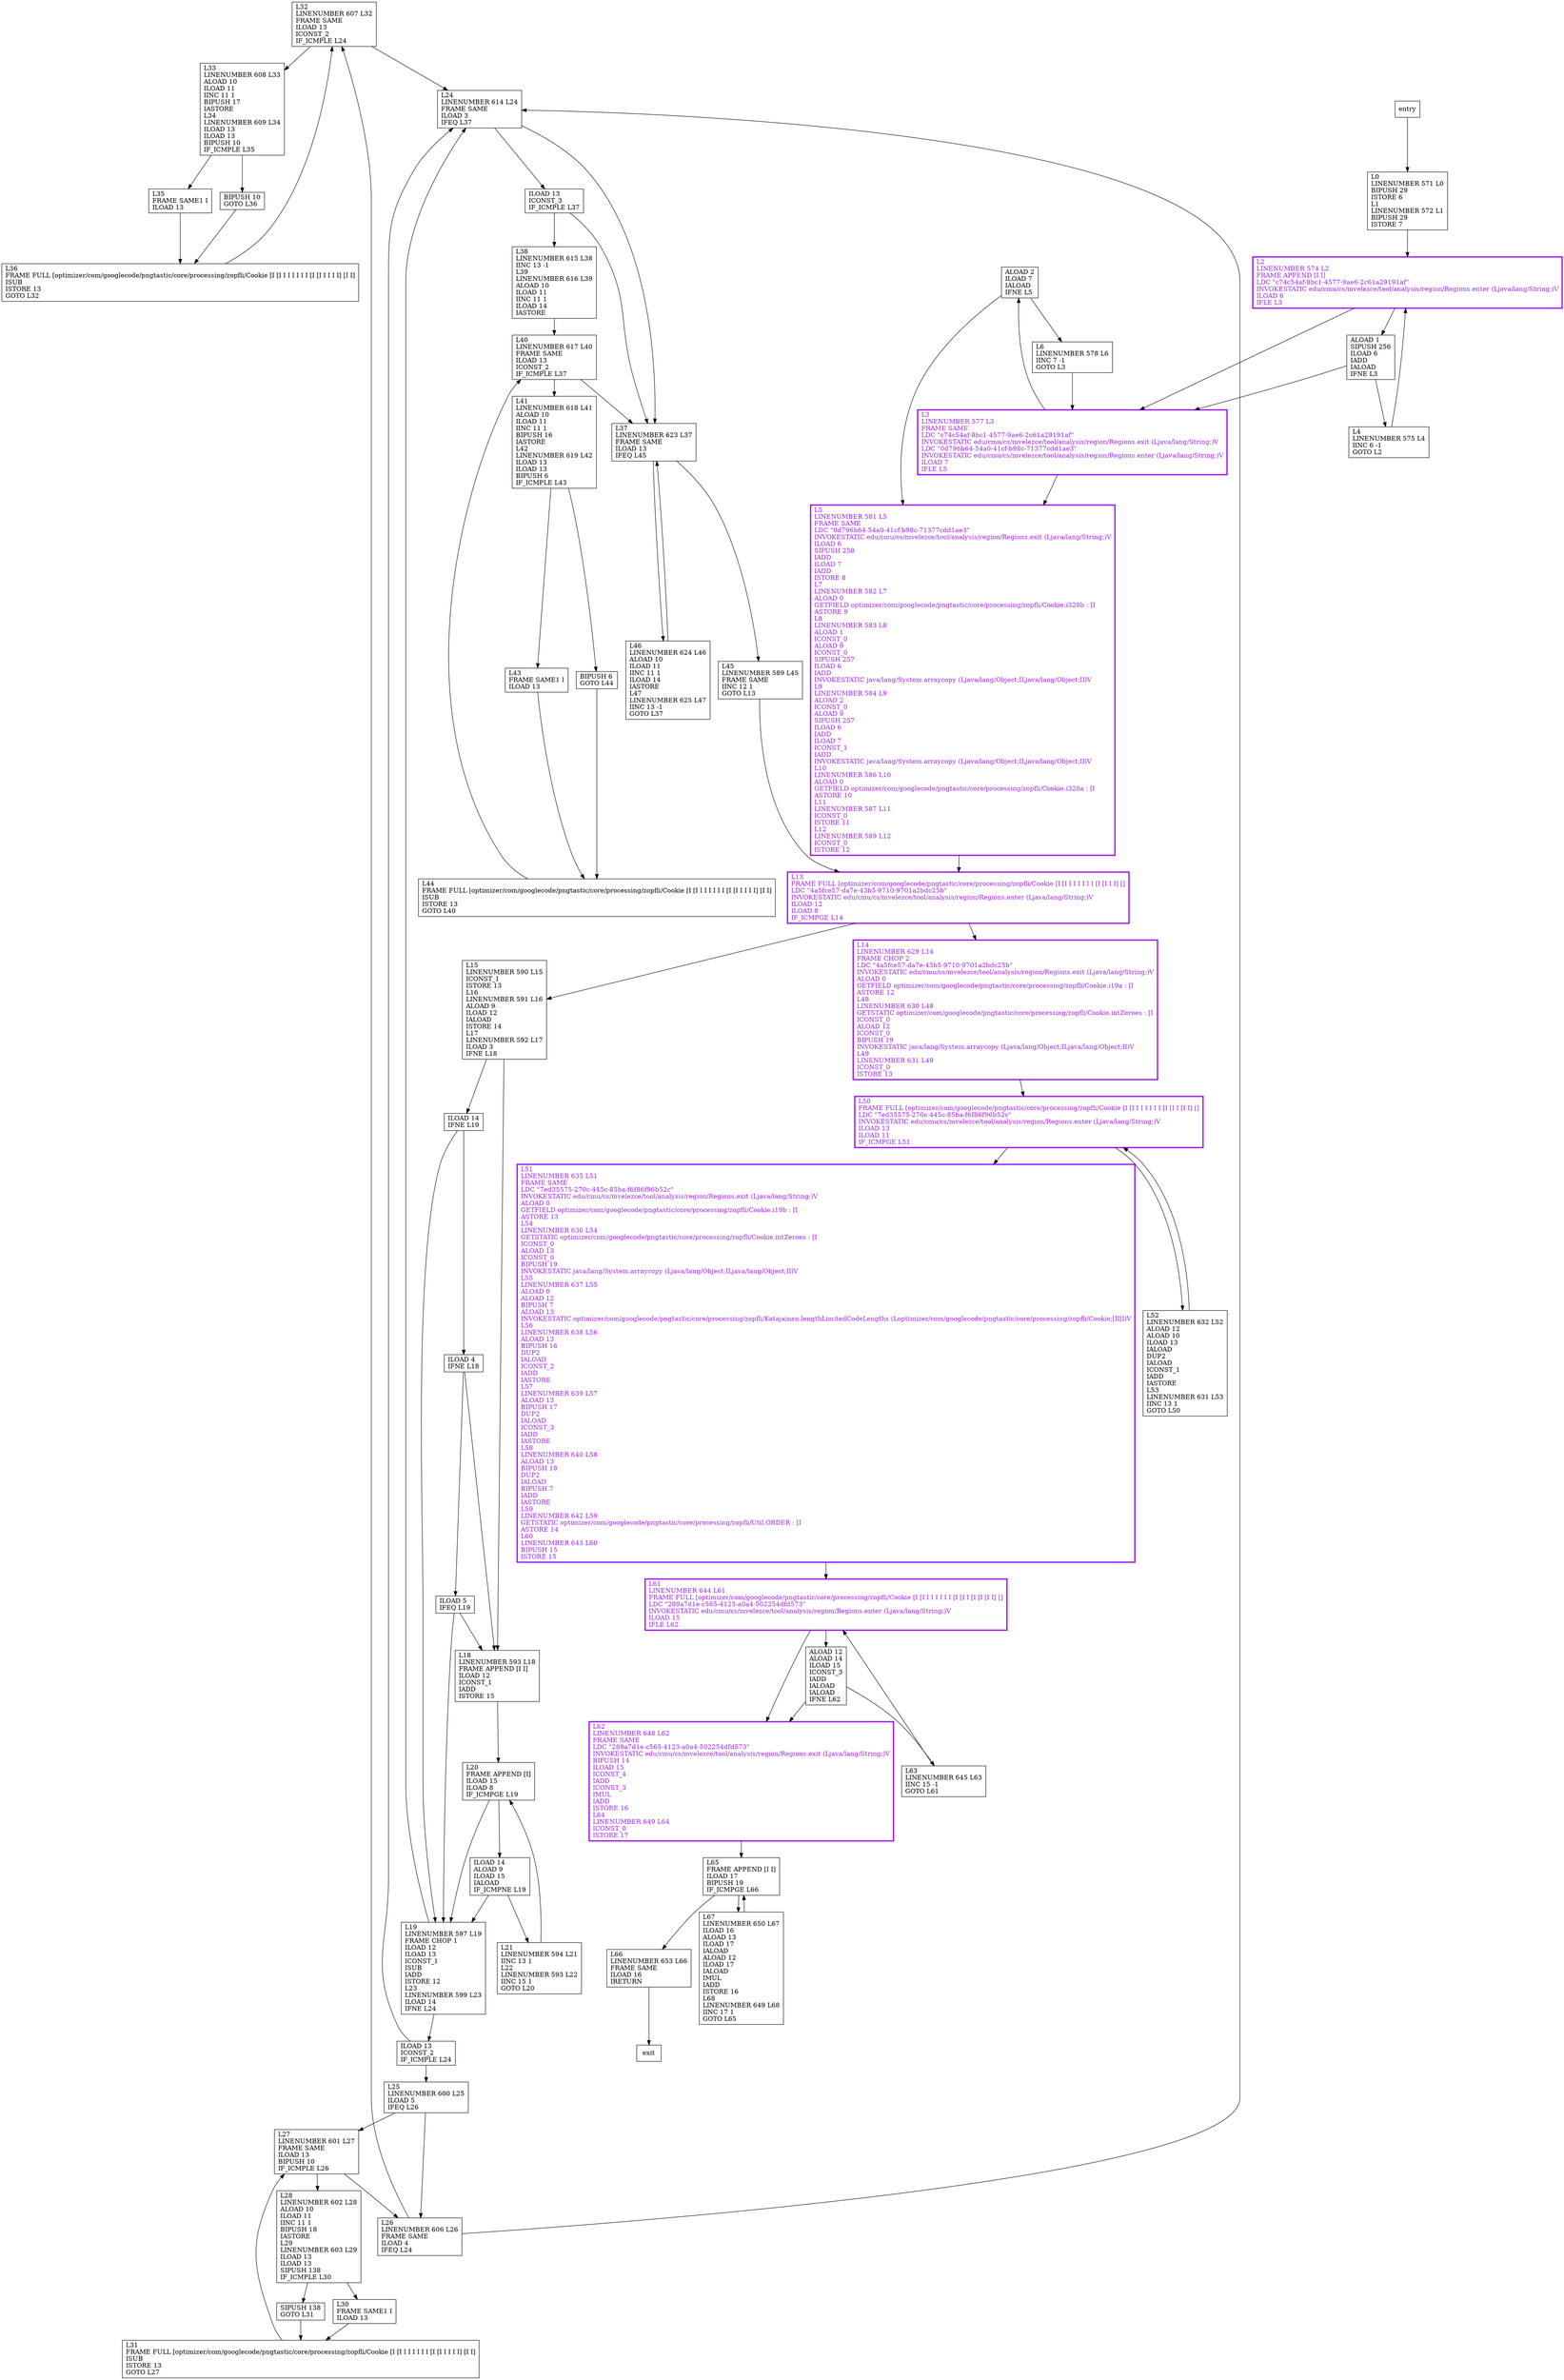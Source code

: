 digraph simulateEncodeTree {
node [shape=record];
1315038402 [label="L32\lLINENUMBER 607 L32\lFRAME SAME\lILOAD 13\lICONST_2\lIF_ICMPLE L24\l"];
1179093020 [label="L38\lLINENUMBER 615 L38\lIINC 13 -1\lL39\lLINENUMBER 616 L39\lALOAD 10\lILOAD 11\lIINC 11 1\lILOAD 14\lIASTORE\l"];
540811471 [label="ALOAD 12\lALOAD 14\lILOAD 15\lICONST_3\lIADD\lIALOAD\lIALOAD\lIFNE L62\l"];
1677590477 [label="ALOAD 2\lILOAD 7\lIALOAD\lIFNE L5\l"];
529949842 [label="L5\lLINENUMBER 581 L5\lFRAME SAME\lLDC \"0d796b64-54a0-41cf-b98c-71377cdd1ae3\"\lINVOKESTATIC edu/cmu/cs/mvelezce/tool/analysis/region/Regions.exit (Ljava/lang/String;)V\lILOAD 6\lSIPUSH 258\lIADD\lILOAD 7\lIADD\lISTORE 8\lL7\lLINENUMBER 582 L7\lALOAD 0\lGETFIELD optimizer/com/googlecode/pngtastic/core/processing/zopfli/Cookie.i320b : [I\lASTORE 9\lL8\lLINENUMBER 583 L8\lALOAD 1\lICONST_0\lALOAD 9\lICONST_0\lSIPUSH 257\lILOAD 6\lIADD\lINVOKESTATIC java/lang/System.arraycopy (Ljava/lang/Object;ILjava/lang/Object;II)V\lL9\lLINENUMBER 584 L9\lALOAD 2\lICONST_0\lALOAD 9\lSIPUSH 257\lILOAD 6\lIADD\lILOAD 7\lICONST_1\lIADD\lINVOKESTATIC java/lang/System.arraycopy (Ljava/lang/Object;ILjava/lang/Object;II)V\lL10\lLINENUMBER 586 L10\lALOAD 0\lGETFIELD optimizer/com/googlecode/pngtastic/core/processing/zopfli/Cookie.i320a : [I\lASTORE 10\lL11\lLINENUMBER 587 L11\lICONST_0\lISTORE 11\lL12\lLINENUMBER 589 L12\lICONST_0\lISTORE 12\l"];
895705623 [label="L27\lLINENUMBER 601 L27\lFRAME SAME\lILOAD 13\lBIPUSH 10\lIF_ICMPLE L26\l"];
1851241961 [label="L21\lLINENUMBER 594 L21\lIINC 13 1\lL22\lLINENUMBER 593 L22\lIINC 15 1\lGOTO L20\l"];
618696025 [label="ILOAD 13\lICONST_2\lIF_ICMPLE L24\l"];
2009591182 [label="L45\lLINENUMBER 589 L45\lFRAME SAME\lIINC 12 1\lGOTO L13\l"];
1948835427 [label="L6\lLINENUMBER 578 L6\lIINC 7 -1\lGOTO L3\l"];
1181191753 [label="L18\lLINENUMBER 593 L18\lFRAME APPEND [I I]\lILOAD 12\lICONST_1\lIADD\lISTORE 15\l"];
1372668833 [label="L37\lLINENUMBER 623 L37\lFRAME SAME\lILOAD 13\lIFEQ L45\l"];
1045397707 [label="L30\lFRAME SAME1 I\lILOAD 13\l"];
235195640 [label="L36\lFRAME FULL [optimizer/com/googlecode/pngtastic/core/processing/zopfli/Cookie [I [I I I I I I I [I [I I I I I] [I I]\lISUB\lISTORE 13\lGOTO L32\l"];
1352913142 [label="ILOAD 14\lALOAD 9\lILOAD 15\lIALOAD\lIF_ICMPNE L19\l"];
555136651 [label="L65\lFRAME APPEND [I I]\lILOAD 17\lBIPUSH 19\lIF_ICMPGE L66\l"];
564555077 [label="L2\lLINENUMBER 574 L2\lFRAME APPEND [I I]\lLDC \"c74c54af-8bc1-4577-9ae6-2c61a29191af\"\lINVOKESTATIC edu/cmu/cs/mvelezce/tool/analysis/region/Regions.enter (Ljava/lang/String;)V\lILOAD 6\lIFLE L3\l"];
745465688 [label="L51\lLINENUMBER 635 L51\lFRAME SAME\lLDC \"7ed35575-270c-445c-85ba-f6f86f96b52c\"\lINVOKESTATIC edu/cmu/cs/mvelezce/tool/analysis/region/Regions.exit (Ljava/lang/String;)V\lALOAD 0\lGETFIELD optimizer/com/googlecode/pngtastic/core/processing/zopfli/Cookie.i19b : [I\lASTORE 13\lL54\lLINENUMBER 636 L54\lGETSTATIC optimizer/com/googlecode/pngtastic/core/processing/zopfli/Cookie.intZeroes : [I\lICONST_0\lALOAD 13\lICONST_0\lBIPUSH 19\lINVOKESTATIC java/lang/System.arraycopy (Ljava/lang/Object;ILjava/lang/Object;II)V\lL55\lLINENUMBER 637 L55\lALOAD 0\lALOAD 12\lBIPUSH 7\lALOAD 13\lINVOKESTATIC optimizer/com/googlecode/pngtastic/core/processing/zopfli/Katajainen.lengthLimitedCodeLengths (Loptimizer/com/googlecode/pngtastic/core/processing/zopfli/Cookie;[II[I)V\lL56\lLINENUMBER 638 L56\lALOAD 13\lBIPUSH 16\lDUP2\lIALOAD\lICONST_2\lIADD\lIASTORE\lL57\lLINENUMBER 639 L57\lALOAD 13\lBIPUSH 17\lDUP2\lIALOAD\lICONST_3\lIADD\lIASTORE\lL58\lLINENUMBER 640 L58\lALOAD 13\lBIPUSH 18\lDUP2\lIALOAD\lBIPUSH 7\lIADD\lIASTORE\lL59\lLINENUMBER 642 L59\lGETSTATIC optimizer/com/googlecode/pngtastic/core/processing/zopfli/Util.ORDER : [I\lASTORE 14\lL60\lLINENUMBER 643 L60\lBIPUSH 15\lISTORE 15\l"];
1727420902 [label="L14\lLINENUMBER 629 L14\lFRAME CHOP 2\lLDC \"4a5fce57-da7e-43b5-9710-9701a2bdc25b\"\lINVOKESTATIC edu/cmu/cs/mvelezce/tool/analysis/region/Regions.exit (Ljava/lang/String;)V\lALOAD 0\lGETFIELD optimizer/com/googlecode/pngtastic/core/processing/zopfli/Cookie.i19a : [I\lASTORE 12\lL48\lLINENUMBER 630 L48\lGETSTATIC optimizer/com/googlecode/pngtastic/core/processing/zopfli/Cookie.intZeroes : [I\lICONST_0\lALOAD 12\lICONST_0\lBIPUSH 19\lINVOKESTATIC java/lang/System.arraycopy (Ljava/lang/Object;ILjava/lang/Object;II)V\lL49\lLINENUMBER 631 L49\lICONST_0\lISTORE 13\l"];
357153703 [label="L28\lLINENUMBER 602 L28\lALOAD 10\lILOAD 11\lIINC 11 1\lBIPUSH 18\lIASTORE\lL29\lLINENUMBER 603 L29\lILOAD 13\lILOAD 13\lSIPUSH 138\lIF_ICMPLE L30\l"];
438873841 [label="ILOAD 13\lICONST_3\lIF_ICMPLE L37\l"];
1263841085 [label="L50\lFRAME FULL [optimizer/com/googlecode/pngtastic/core/processing/zopfli/Cookie [I [I I I I I I I [I [I I [I I] []\lLDC \"7ed35575-270c-445c-85ba-f6f86f96b52c\"\lINVOKESTATIC edu/cmu/cs/mvelezce/tool/analysis/region/Regions.enter (Ljava/lang/String;)V\lILOAD 13\lILOAD 11\lIF_ICMPGE L51\l"];
1779090574 [label="L24\lLINENUMBER 614 L24\lFRAME SAME\lILOAD 3\lIFEQ L37\l"];
920632751 [label="L35\lFRAME SAME1 I\lILOAD 13\l"];
2075352262 [label="L62\lLINENUMBER 648 L62\lFRAME SAME\lLDC \"289a7d1e-c565-4123-a0a4-502254dfd573\"\lINVOKESTATIC edu/cmu/cs/mvelezce/tool/analysis/region/Regions.exit (Ljava/lang/String;)V\lBIPUSH 14\lILOAD 15\lICONST_4\lIADD\lICONST_3\lIMUL\lIADD\lISTORE 16\lL64\lLINENUMBER 649 L64\lICONST_0\lISTORE 17\l"];
714850447 [label="ILOAD 4\lIFNE L18\l"];
275150920 [label="L44\lFRAME FULL [optimizer/com/googlecode/pngtastic/core/processing/zopfli/Cookie [I [I I I I I I I [I [I I I I I] [I I]\lISUB\lISTORE 13\lGOTO L40\l"];
311788384 [label="L3\lLINENUMBER 577 L3\lFRAME SAME\lLDC \"c74c54af-8bc1-4577-9ae6-2c61a29191af\"\lINVOKESTATIC edu/cmu/cs/mvelezce/tool/analysis/region/Regions.exit (Ljava/lang/String;)V\lLDC \"0d796b64-54a0-41cf-b98c-71377cdd1ae3\"\lINVOKESTATIC edu/cmu/cs/mvelezce/tool/analysis/region/Regions.enter (Ljava/lang/String;)V\lILOAD 7\lIFLE L5\l"];
1723518396 [label="L13\lFRAME FULL [optimizer/com/googlecode/pngtastic/core/processing/zopfli/Cookie [I [I I I I I I I [I [I I I] []\lLDC \"4a5fce57-da7e-43b5-9710-9701a2bdc25b\"\lINVOKESTATIC edu/cmu/cs/mvelezce/tool/analysis/region/Regions.enter (Ljava/lang/String;)V\lILOAD 12\lILOAD 8\lIF_ICMPGE L14\l"];
208301085 [label="L33\lLINENUMBER 608 L33\lALOAD 10\lILOAD 11\lIINC 11 1\lBIPUSH 17\lIASTORE\lL34\lLINENUMBER 609 L34\lILOAD 13\lILOAD 13\lBIPUSH 10\lIF_ICMPLE L35\l"];
1155437763 [label="L61\lLINENUMBER 644 L61\lFRAME FULL [optimizer/com/googlecode/pngtastic/core/processing/zopfli/Cookie [I [I I I I I I I [I [I I [I [I [I I] []\lLDC \"289a7d1e-c565-4123-a0a4-502254dfd573\"\lINVOKESTATIC edu/cmu/cs/mvelezce/tool/analysis/region/Regions.enter (Ljava/lang/String;)V\lILOAD 15\lIFLE L62\l"];
1333945918 [label="BIPUSH 10\lGOTO L36\l"];
380494131 [label="L31\lFRAME FULL [optimizer/com/googlecode/pngtastic/core/processing/zopfli/Cookie [I [I I I I I I I [I [I I I I I] [I I]\lISUB\lISTORE 13\lGOTO L27\l"];
899376395 [label="L43\lFRAME SAME1 I\lILOAD 13\l"];
946884592 [label="SIPUSH 138\lGOTO L31\l"];
421163163 [label="L40\lLINENUMBER 617 L40\lFRAME SAME\lILOAD 13\lICONST_2\lIF_ICMPLE L37\l"];
1678889928 [label="L67\lLINENUMBER 650 L67\lILOAD 16\lALOAD 13\lILOAD 17\lIALOAD\lALOAD 12\lILOAD 17\lIALOAD\lIMUL\lIADD\lISTORE 16\lL68\lLINENUMBER 649 L68\lIINC 17 1\lGOTO L65\l"];
1578244276 [label="L0\lLINENUMBER 571 L0\lBIPUSH 29\lISTORE 6\lL1\lLINENUMBER 572 L1\lBIPUSH 29\lISTORE 7\l"];
627746290 [label="L66\lLINENUMBER 653 L66\lFRAME SAME\lILOAD 16\lIRETURN\l"];
1358169683 [label="ILOAD 5\lIFEQ L19\l"];
1678623942 [label="L52\lLINENUMBER 632 L52\lALOAD 12\lALOAD 10\lILOAD 13\lIALOAD\lDUP2\lIALOAD\lICONST_1\lIADD\lIASTORE\lL53\lLINENUMBER 631 L53\lIINC 13 1\lGOTO L50\l"];
1955502880 [label="ILOAD 14\lIFNE L19\l"];
1866403758 [label="L4\lLINENUMBER 575 L4\lIINC 6 -1\lGOTO L2\l"];
543409470 [label="L19\lLINENUMBER 597 L19\lFRAME CHOP 1\lILOAD 12\lILOAD 13\lICONST_1\lISUB\lIADD\lISTORE 12\lL23\lLINENUMBER 599 L23\lILOAD 14\lIFNE L24\l"];
1161644395 [label="L46\lLINENUMBER 624 L46\lALOAD 10\lILOAD 11\lIINC 11 1\lILOAD 14\lIASTORE\lL47\lLINENUMBER 625 L47\lIINC 13 -1\lGOTO L37\l"];
706604026 [label="L63\lLINENUMBER 645 L63\lIINC 15 -1\lGOTO L61\l"];
1788545647 [label="BIPUSH 6\lGOTO L44\l"];
1248334686 [label="L15\lLINENUMBER 590 L15\lICONST_1\lISTORE 13\lL16\lLINENUMBER 591 L16\lALOAD 9\lILOAD 12\lIALOAD\lISTORE 14\lL17\lLINENUMBER 592 L17\lILOAD 3\lIFNE L18\l"];
158460163 [label="L26\lLINENUMBER 606 L26\lFRAME SAME\lILOAD 4\lIFEQ L24\l"];
2009832657 [label="L25\lLINENUMBER 600 L25\lILOAD 5\lIFEQ L26\l"];
208539442 [label="ALOAD 1\lSIPUSH 256\lILOAD 6\lIADD\lIALOAD\lIFNE L3\l"];
448569108 [label="L20\lFRAME APPEND [I]\lILOAD 15\lILOAD 8\lIF_ICMPGE L19\l"];
1846345504 [label="L41\lLINENUMBER 618 L41\lALOAD 10\lILOAD 11\lIINC 11 1\lBIPUSH 16\lIASTORE\lL42\lLINENUMBER 619 L42\lILOAD 13\lILOAD 13\lBIPUSH 6\lIF_ICMPLE L43\l"];
entry;
exit;
1315038402 -> 208301085;
1315038402 -> 1779090574;
1179093020 -> 421163163;
540811471 -> 706604026;
540811471 -> 2075352262;
1677590477 -> 529949842;
1677590477 -> 1948835427;
529949842 -> 1723518396;
895705623 -> 158460163;
895705623 -> 357153703;
1851241961 -> 448569108;
618696025 -> 2009832657;
618696025 -> 1779090574;
2009591182 -> 1723518396;
1948835427 -> 311788384;
1181191753 -> 448569108;
1372668833 -> 2009591182;
1372668833 -> 1161644395;
1045397707 -> 380494131;
235195640 -> 1315038402;
1352913142 -> 1851241961;
1352913142 -> 543409470;
555136651 -> 1678889928;
555136651 -> 627746290;
564555077 -> 208539442;
564555077 -> 311788384;
entry -> 1578244276;
745465688 -> 1155437763;
1727420902 -> 1263841085;
357153703 -> 1045397707;
357153703 -> 946884592;
438873841 -> 1179093020;
438873841 -> 1372668833;
1263841085 -> 745465688;
1263841085 -> 1678623942;
1779090574 -> 438873841;
1779090574 -> 1372668833;
920632751 -> 235195640;
2075352262 -> 555136651;
714850447 -> 1181191753;
714850447 -> 1358169683;
275150920 -> 421163163;
311788384 -> 529949842;
311788384 -> 1677590477;
1723518396 -> 1248334686;
1723518396 -> 1727420902;
208301085 -> 920632751;
208301085 -> 1333945918;
1155437763 -> 2075352262;
1155437763 -> 540811471;
1333945918 -> 235195640;
380494131 -> 895705623;
899376395 -> 275150920;
946884592 -> 380494131;
421163163 -> 1372668833;
421163163 -> 1846345504;
1678889928 -> 555136651;
1578244276 -> 564555077;
627746290 -> exit;
1358169683 -> 543409470;
1358169683 -> 1181191753;
1678623942 -> 1263841085;
1955502880 -> 543409470;
1955502880 -> 714850447;
1866403758 -> 564555077;
543409470 -> 618696025;
543409470 -> 1779090574;
1161644395 -> 1372668833;
706604026 -> 1155437763;
1788545647 -> 275150920;
1248334686 -> 1955502880;
1248334686 -> 1181191753;
158460163 -> 1315038402;
158460163 -> 1779090574;
2009832657 -> 895705623;
2009832657 -> 158460163;
208539442 -> 1866403758;
208539442 -> 311788384;
448569108 -> 543409470;
448569108 -> 1352913142;
1846345504 -> 899376395;
1846345504 -> 1788545647;
529949842[fontcolor="purple", penwidth=3, color="purple"];
745465688[fontcolor="purple", penwidth=3, color="purple"];
1727420902[fontcolor="purple", penwidth=3, color="purple"];
1723518396[fontcolor="purple", penwidth=3, color="purple"];
1155437763[fontcolor="purple", penwidth=3, color="purple"];
1263841085[fontcolor="purple", penwidth=3, color="purple"];
2075352262[fontcolor="purple", penwidth=3, color="purple"];
564555077[fontcolor="purple", penwidth=3, color="purple"];
311788384[fontcolor="purple", penwidth=3, color="purple"];
}
